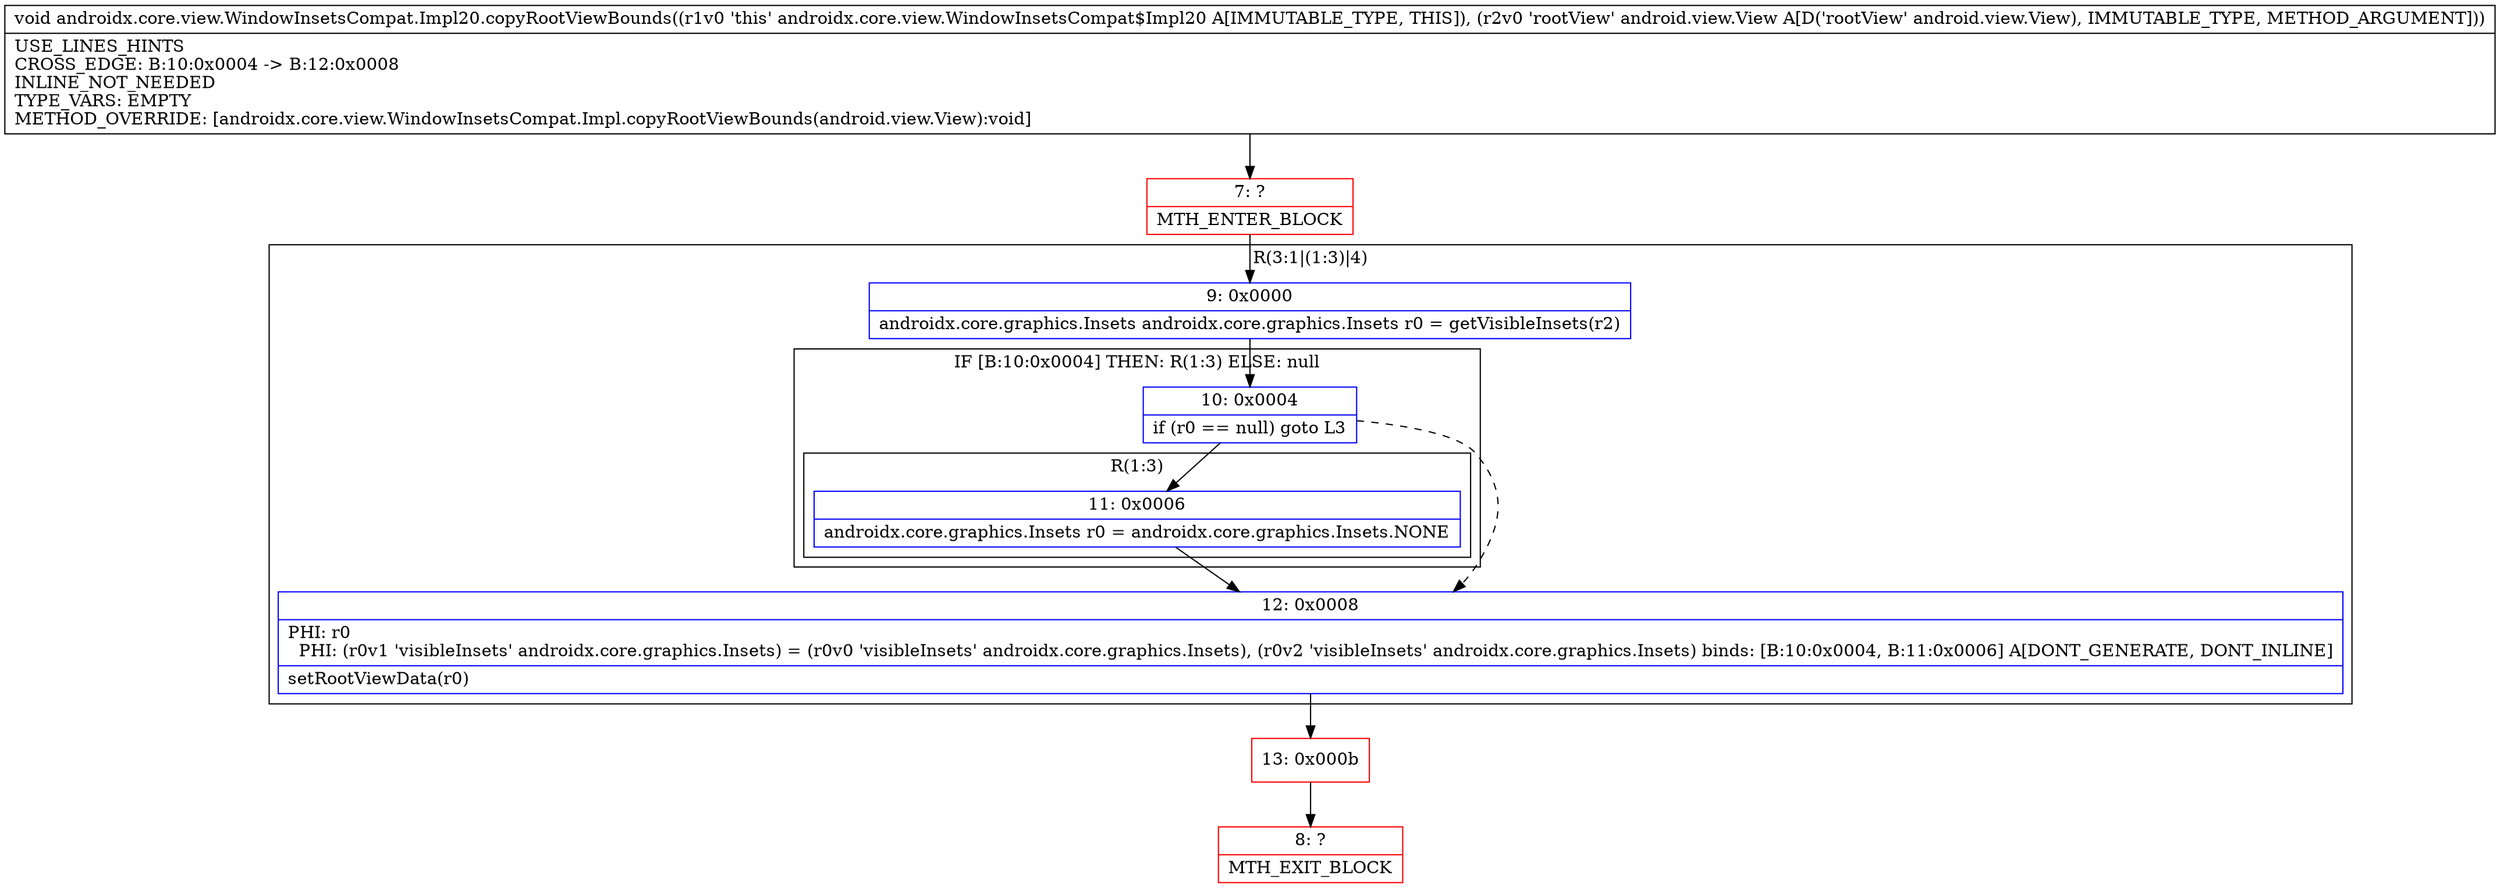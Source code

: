 digraph "CFG forandroidx.core.view.WindowInsetsCompat.Impl20.copyRootViewBounds(Landroid\/view\/View;)V" {
subgraph cluster_Region_458766373 {
label = "R(3:1|(1:3)|4)";
node [shape=record,color=blue];
Node_9 [shape=record,label="{9\:\ 0x0000|androidx.core.graphics.Insets androidx.core.graphics.Insets r0 = getVisibleInsets(r2)\l}"];
subgraph cluster_IfRegion_1665769945 {
label = "IF [B:10:0x0004] THEN: R(1:3) ELSE: null";
node [shape=record,color=blue];
Node_10 [shape=record,label="{10\:\ 0x0004|if (r0 == null) goto L3\l}"];
subgraph cluster_Region_440874315 {
label = "R(1:3)";
node [shape=record,color=blue];
Node_11 [shape=record,label="{11\:\ 0x0006|androidx.core.graphics.Insets r0 = androidx.core.graphics.Insets.NONE\l}"];
}
}
Node_12 [shape=record,label="{12\:\ 0x0008|PHI: r0 \l  PHI: (r0v1 'visibleInsets' androidx.core.graphics.Insets) = (r0v0 'visibleInsets' androidx.core.graphics.Insets), (r0v2 'visibleInsets' androidx.core.graphics.Insets) binds: [B:10:0x0004, B:11:0x0006] A[DONT_GENERATE, DONT_INLINE]\l|setRootViewData(r0)\l}"];
}
Node_7 [shape=record,color=red,label="{7\:\ ?|MTH_ENTER_BLOCK\l}"];
Node_13 [shape=record,color=red,label="{13\:\ 0x000b}"];
Node_8 [shape=record,color=red,label="{8\:\ ?|MTH_EXIT_BLOCK\l}"];
MethodNode[shape=record,label="{void androidx.core.view.WindowInsetsCompat.Impl20.copyRootViewBounds((r1v0 'this' androidx.core.view.WindowInsetsCompat$Impl20 A[IMMUTABLE_TYPE, THIS]), (r2v0 'rootView' android.view.View A[D('rootView' android.view.View), IMMUTABLE_TYPE, METHOD_ARGUMENT]))  | USE_LINES_HINTS\lCROSS_EDGE: B:10:0x0004 \-\> B:12:0x0008\lINLINE_NOT_NEEDED\lTYPE_VARS: EMPTY\lMETHOD_OVERRIDE: [androidx.core.view.WindowInsetsCompat.Impl.copyRootViewBounds(android.view.View):void]\l}"];
MethodNode -> Node_7;Node_9 -> Node_10;
Node_10 -> Node_11;
Node_10 -> Node_12[style=dashed];
Node_11 -> Node_12;
Node_12 -> Node_13;
Node_7 -> Node_9;
Node_13 -> Node_8;
}

